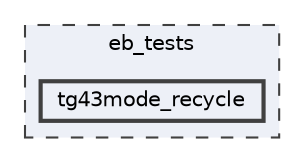digraph "/Users/marc/Developer/EGSnrc/HEN_HOUSE/user_codes/egs_brachy/egs_brachy/eb_tests/tg43mode_recycle"
{
 // LATEX_PDF_SIZE
  bgcolor="transparent";
  edge [fontname=Helvetica,fontsize=10,labelfontname=Helvetica,labelfontsize=10];
  node [fontname=Helvetica,fontsize=10,shape=box,height=0.2,width=0.4];
  compound=true
  subgraph clusterdir_c28d9f9e47a4b1e1799ddc7c63b84293 {
    graph [ bgcolor="#edf0f7", pencolor="grey25", label="eb_tests", fontname=Helvetica,fontsize=10 style="filled,dashed", URL="dir_c28d9f9e47a4b1e1799ddc7c63b84293.html",tooltip=""]
  dir_d9bae40c5fbdbd57889554476a4da256 [label="tg43mode_recycle", fillcolor="#edf0f7", color="grey25", style="filled,bold", URL="dir_d9bae40c5fbdbd57889554476a4da256.html",tooltip=""];
  }
}
